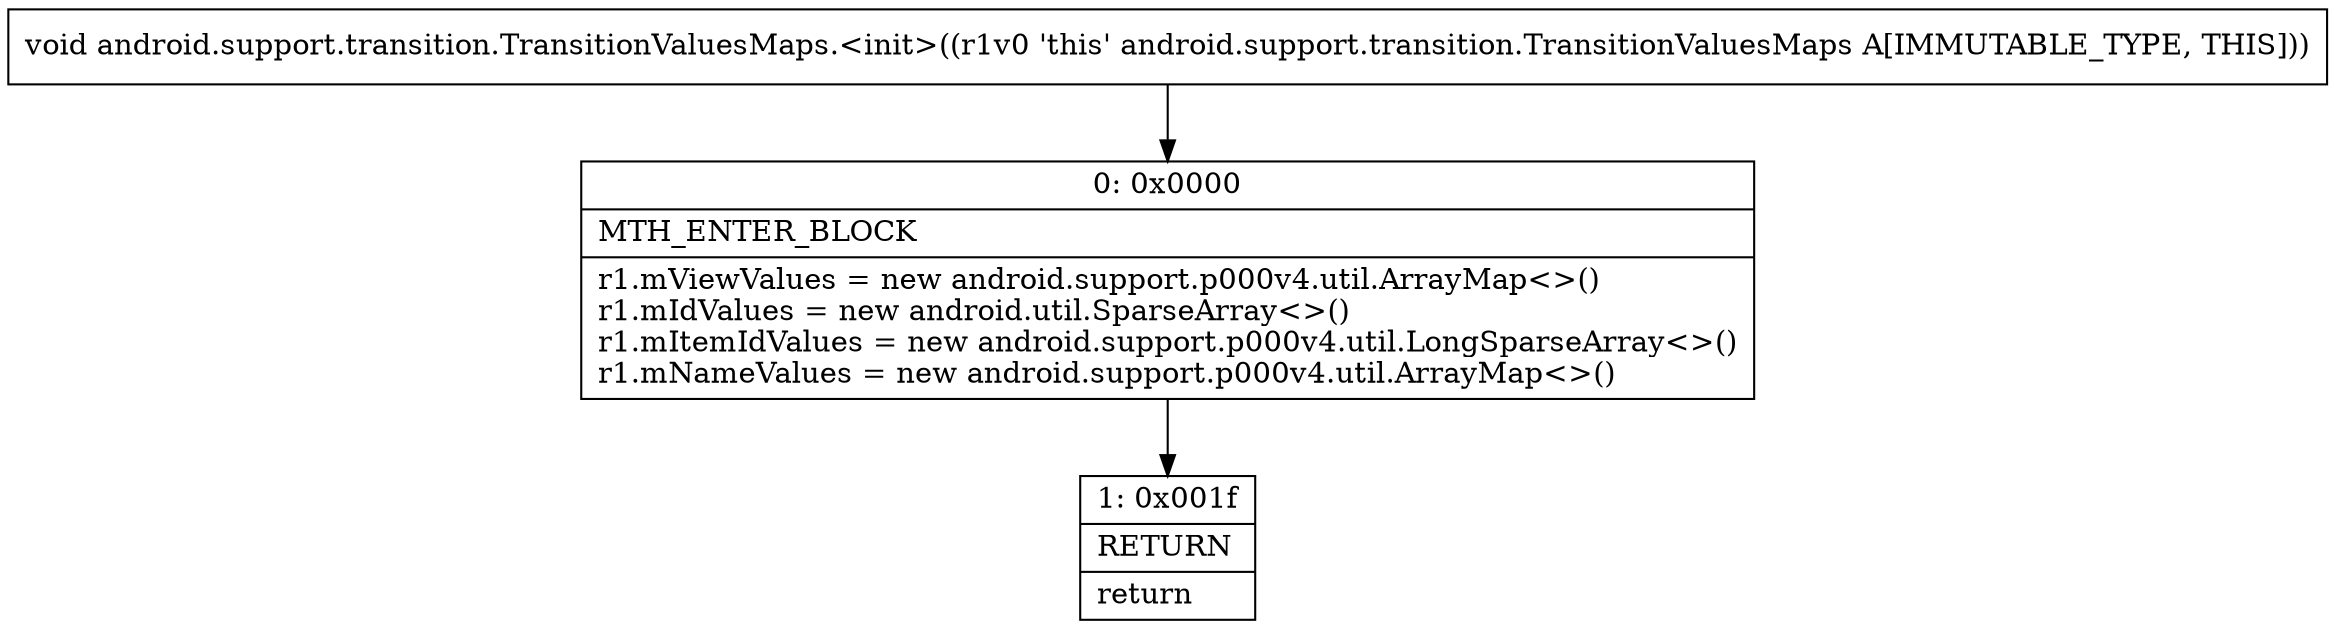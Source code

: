 digraph "CFG forandroid.support.transition.TransitionValuesMaps.\<init\>()V" {
Node_0 [shape=record,label="{0\:\ 0x0000|MTH_ENTER_BLOCK\l|r1.mViewValues = new android.support.p000v4.util.ArrayMap\<\>()\lr1.mIdValues = new android.util.SparseArray\<\>()\lr1.mItemIdValues = new android.support.p000v4.util.LongSparseArray\<\>()\lr1.mNameValues = new android.support.p000v4.util.ArrayMap\<\>()\l}"];
Node_1 [shape=record,label="{1\:\ 0x001f|RETURN\l|return\l}"];
MethodNode[shape=record,label="{void android.support.transition.TransitionValuesMaps.\<init\>((r1v0 'this' android.support.transition.TransitionValuesMaps A[IMMUTABLE_TYPE, THIS])) }"];
MethodNode -> Node_0;
Node_0 -> Node_1;
}

